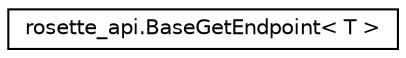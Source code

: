 digraph "Graphical Class Hierarchy"
{
  edge [fontname="Helvetica",fontsize="10",labelfontname="Helvetica",labelfontsize="10"];
  node [fontname="Helvetica",fontsize="10",shape=record];
  rankdir="LR";
  Node0 [label="rosette_api.BaseGetEndpoint\< T \>",height=0.2,width=0.4,color="black", fillcolor="white", style="filled",URL="$classrosette__api_1_1_base_get_endpoint.html"];
}
